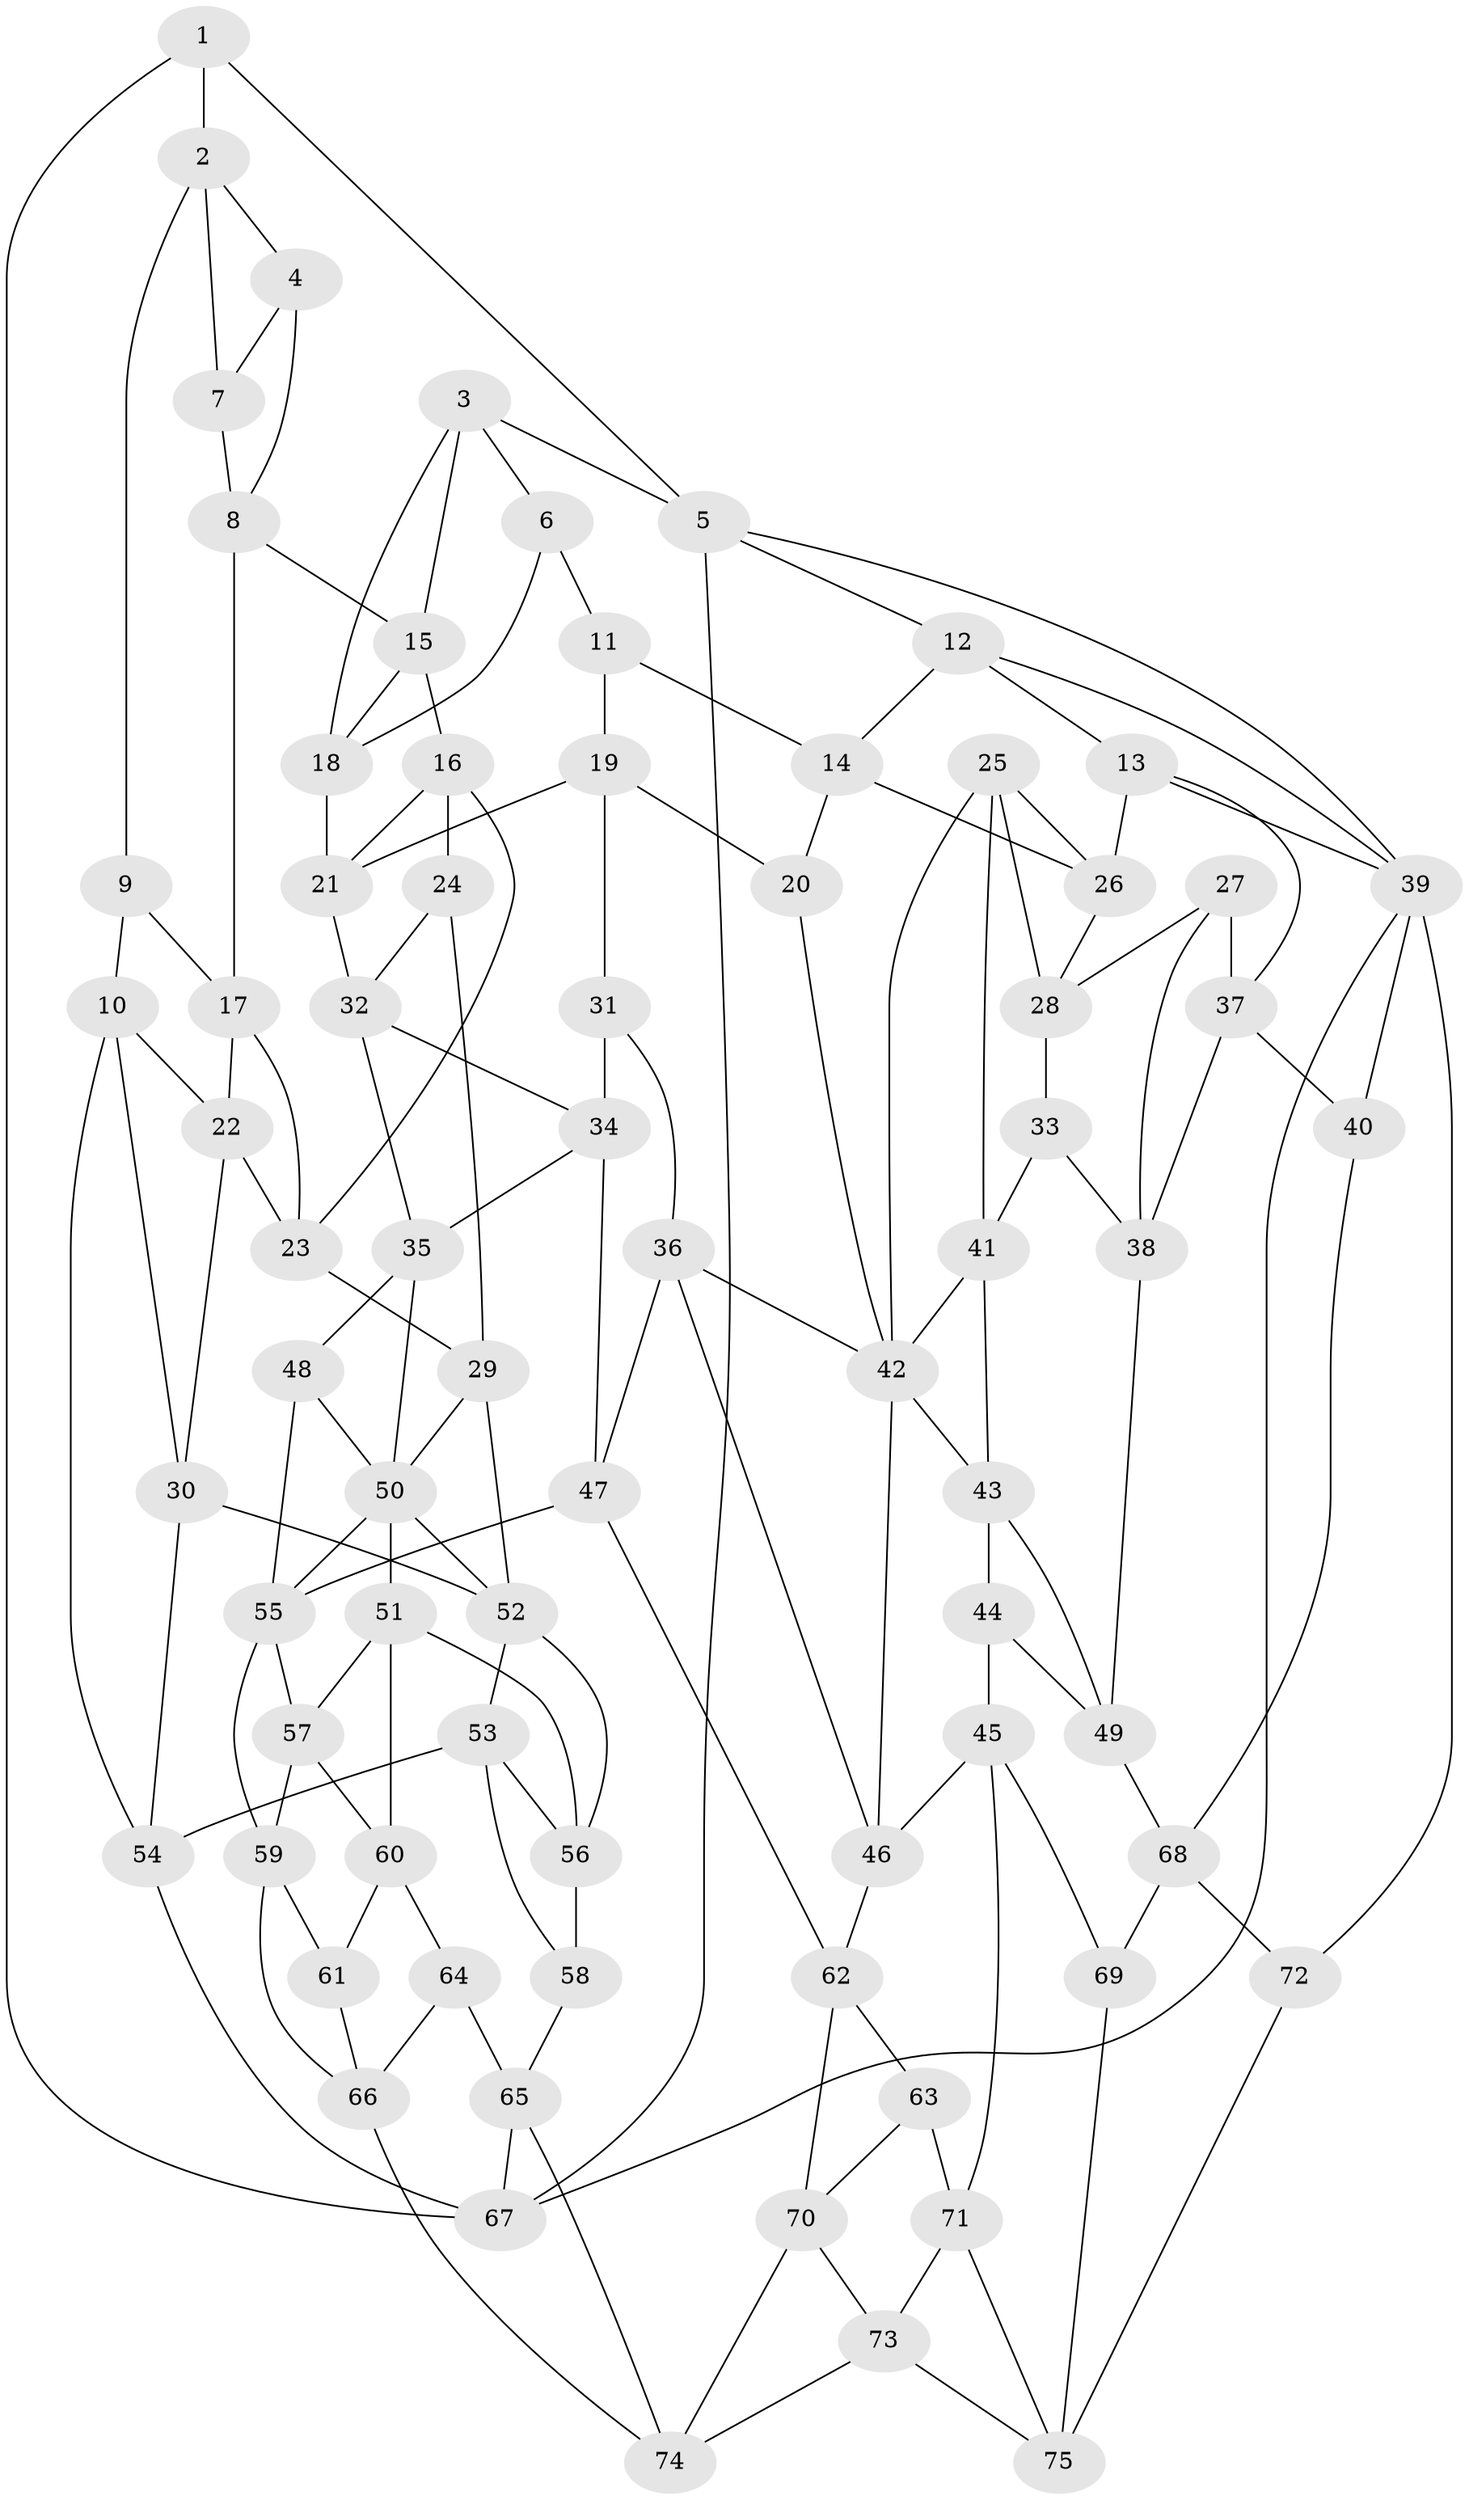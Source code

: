 // original degree distribution, {3: 0.013422818791946308, 5: 0.5369127516778524, 4: 0.2348993288590604, 6: 0.21476510067114093}
// Generated by graph-tools (version 1.1) at 2025/51/03/09/25 03:51:09]
// undirected, 75 vertices, 145 edges
graph export_dot {
graph [start="1"]
  node [color=gray90,style=filled];
  1;
  2;
  3;
  4;
  5;
  6;
  7;
  8;
  9;
  10;
  11;
  12;
  13;
  14;
  15;
  16;
  17;
  18;
  19;
  20;
  21;
  22;
  23;
  24;
  25;
  26;
  27;
  28;
  29;
  30;
  31;
  32;
  33;
  34;
  35;
  36;
  37;
  38;
  39;
  40;
  41;
  42;
  43;
  44;
  45;
  46;
  47;
  48;
  49;
  50;
  51;
  52;
  53;
  54;
  55;
  56;
  57;
  58;
  59;
  60;
  61;
  62;
  63;
  64;
  65;
  66;
  67;
  68;
  69;
  70;
  71;
  72;
  73;
  74;
  75;
  1 -- 2 [weight=1.0];
  1 -- 5 [weight=1.0];
  1 -- 67 [weight=1.0];
  2 -- 4 [weight=1.0];
  2 -- 7 [weight=1.0];
  2 -- 9 [weight=1.0];
  3 -- 5 [weight=1.0];
  3 -- 6 [weight=1.0];
  3 -- 15 [weight=1.0];
  3 -- 18 [weight=1.0];
  4 -- 7 [weight=1.0];
  4 -- 8 [weight=1.0];
  5 -- 12 [weight=1.0];
  5 -- 39 [weight=1.0];
  5 -- 67 [weight=1.0];
  6 -- 11 [weight=2.0];
  6 -- 18 [weight=1.0];
  7 -- 8 [weight=1.0];
  8 -- 15 [weight=1.0];
  8 -- 17 [weight=1.0];
  9 -- 10 [weight=1.0];
  9 -- 17 [weight=1.0];
  10 -- 22 [weight=1.0];
  10 -- 30 [weight=1.0];
  10 -- 54 [weight=1.0];
  11 -- 14 [weight=1.0];
  11 -- 19 [weight=1.0];
  12 -- 13 [weight=1.0];
  12 -- 14 [weight=1.0];
  12 -- 39 [weight=1.0];
  13 -- 26 [weight=1.0];
  13 -- 37 [weight=1.0];
  13 -- 39 [weight=1.0];
  14 -- 20 [weight=1.0];
  14 -- 26 [weight=1.0];
  15 -- 16 [weight=1.0];
  15 -- 18 [weight=1.0];
  16 -- 21 [weight=1.0];
  16 -- 23 [weight=1.0];
  16 -- 24 [weight=1.0];
  17 -- 22 [weight=1.0];
  17 -- 23 [weight=1.0];
  18 -- 21 [weight=1.0];
  19 -- 20 [weight=1.0];
  19 -- 21 [weight=1.0];
  19 -- 31 [weight=1.0];
  20 -- 42 [weight=1.0];
  21 -- 32 [weight=1.0];
  22 -- 23 [weight=1.0];
  22 -- 30 [weight=1.0];
  23 -- 29 [weight=1.0];
  24 -- 29 [weight=1.0];
  24 -- 32 [weight=1.0];
  25 -- 26 [weight=1.0];
  25 -- 28 [weight=1.0];
  25 -- 41 [weight=1.0];
  25 -- 42 [weight=1.0];
  26 -- 28 [weight=1.0];
  27 -- 28 [weight=1.0];
  27 -- 37 [weight=1.0];
  27 -- 38 [weight=1.0];
  28 -- 33 [weight=1.0];
  29 -- 50 [weight=1.0];
  29 -- 52 [weight=1.0];
  30 -- 52 [weight=1.0];
  30 -- 54 [weight=1.0];
  31 -- 34 [weight=1.0];
  31 -- 36 [weight=1.0];
  32 -- 34 [weight=1.0];
  32 -- 35 [weight=1.0];
  33 -- 38 [weight=1.0];
  33 -- 41 [weight=1.0];
  34 -- 35 [weight=1.0];
  34 -- 47 [weight=1.0];
  35 -- 48 [weight=1.0];
  35 -- 50 [weight=1.0];
  36 -- 42 [weight=1.0];
  36 -- 46 [weight=1.0];
  36 -- 47 [weight=1.0];
  37 -- 38 [weight=1.0];
  37 -- 40 [weight=1.0];
  38 -- 49 [weight=1.0];
  39 -- 40 [weight=1.0];
  39 -- 67 [weight=1.0];
  39 -- 72 [weight=1.0];
  40 -- 68 [weight=1.0];
  41 -- 42 [weight=1.0];
  41 -- 43 [weight=1.0];
  42 -- 43 [weight=1.0];
  42 -- 46 [weight=1.0];
  43 -- 44 [weight=1.0];
  43 -- 49 [weight=1.0];
  44 -- 45 [weight=1.0];
  44 -- 49 [weight=1.0];
  45 -- 46 [weight=1.0];
  45 -- 69 [weight=1.0];
  45 -- 71 [weight=1.0];
  46 -- 62 [weight=1.0];
  47 -- 55 [weight=1.0];
  47 -- 62 [weight=1.0];
  48 -- 50 [weight=1.0];
  48 -- 55 [weight=2.0];
  49 -- 68 [weight=1.0];
  50 -- 51 [weight=1.0];
  50 -- 52 [weight=1.0];
  50 -- 55 [weight=1.0];
  51 -- 56 [weight=1.0];
  51 -- 57 [weight=1.0];
  51 -- 60 [weight=1.0];
  52 -- 53 [weight=1.0];
  52 -- 56 [weight=1.0];
  53 -- 54 [weight=1.0];
  53 -- 56 [weight=1.0];
  53 -- 58 [weight=1.0];
  54 -- 67 [weight=2.0];
  55 -- 57 [weight=1.0];
  55 -- 59 [weight=1.0];
  56 -- 58 [weight=1.0];
  57 -- 59 [weight=1.0];
  57 -- 60 [weight=1.0];
  58 -- 65 [weight=1.0];
  59 -- 61 [weight=1.0];
  59 -- 66 [weight=1.0];
  60 -- 61 [weight=1.0];
  60 -- 64 [weight=1.0];
  61 -- 66 [weight=1.0];
  62 -- 63 [weight=1.0];
  62 -- 70 [weight=1.0];
  63 -- 70 [weight=1.0];
  63 -- 71 [weight=1.0];
  64 -- 65 [weight=1.0];
  64 -- 66 [weight=1.0];
  65 -- 67 [weight=1.0];
  65 -- 74 [weight=1.0];
  66 -- 74 [weight=1.0];
  68 -- 69 [weight=1.0];
  68 -- 72 [weight=1.0];
  69 -- 75 [weight=1.0];
  70 -- 73 [weight=1.0];
  70 -- 74 [weight=1.0];
  71 -- 73 [weight=1.0];
  71 -- 75 [weight=1.0];
  72 -- 75 [weight=1.0];
  73 -- 74 [weight=1.0];
  73 -- 75 [weight=1.0];
}
